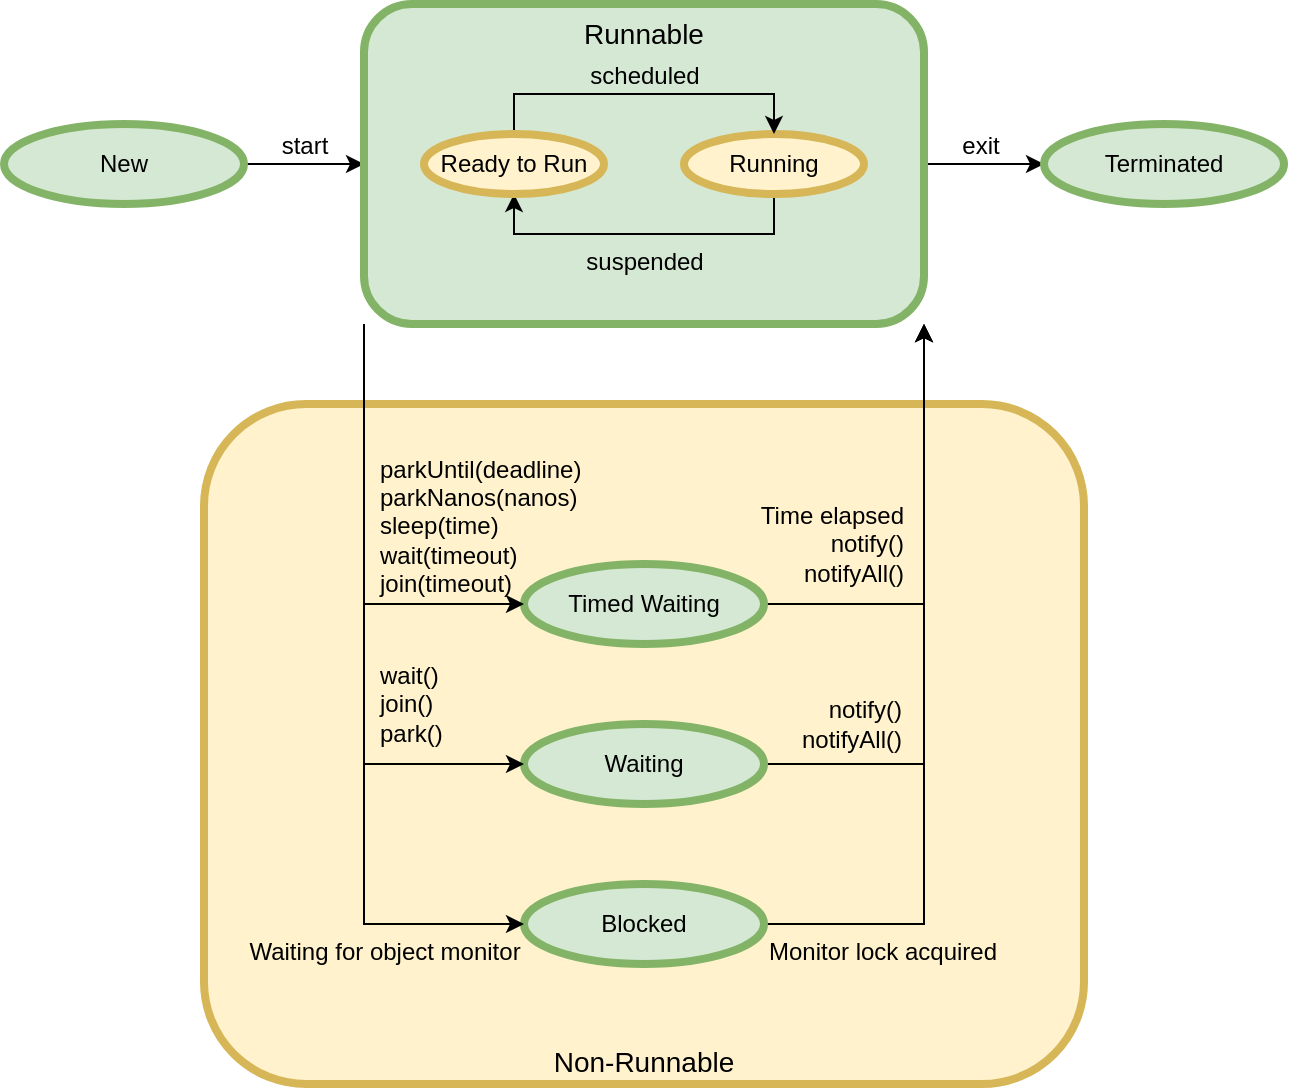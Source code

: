 <mxfile version="17.4.2" type="github">
  <diagram id="tAeMHb9Ar-OXJrSxvU-6" name="Page-1">
    <mxGraphModel dx="634" dy="416" grid="1" gridSize="10" guides="1" tooltips="1" connect="1" arrows="1" fold="1" page="1" pageScale="1" pageWidth="1169" pageHeight="1654" math="0" shadow="0">
      <root>
        <mxCell id="0" />
        <mxCell id="1" parent="0" />
        <mxCell id="wgeoQxnSbOfPKZWMmnW--13" value="Non-Runnable" style="rounded=1;whiteSpace=wrap;html=1;fillColor=#fff2cc;strokeColor=#d6b656;strokeWidth=4;align=center;verticalAlign=bottom;fontSize=14;" vertex="1" parent="1">
          <mxGeometry x="360" y="500" width="440" height="340" as="geometry" />
        </mxCell>
        <mxCell id="wgeoQxnSbOfPKZWMmnW--14" value="start" style="edgeStyle=orthogonalEdgeStyle;rounded=0;orthogonalLoop=1;jettySize=auto;html=1;exitX=1;exitY=0.5;exitDx=0;exitDy=0;entryX=0;entryY=0.5;entryDx=0;entryDy=0;fontSize=12;verticalAlign=bottom;" edge="1" parent="1" source="wgeoQxnSbOfPKZWMmnW--3" target="wgeoQxnSbOfPKZWMmnW--10">
          <mxGeometry relative="1" as="geometry" />
        </mxCell>
        <mxCell id="wgeoQxnSbOfPKZWMmnW--3" value="New" style="ellipse;whiteSpace=wrap;html=1;fillColor=#d5e8d4;strokeColor=#82b366;strokeWidth=4;" vertex="1" parent="1">
          <mxGeometry x="260" y="360" width="120" height="40" as="geometry" />
        </mxCell>
        <mxCell id="wgeoQxnSbOfPKZWMmnW--26" style="edgeStyle=orthogonalEdgeStyle;rounded=0;orthogonalLoop=1;jettySize=auto;html=1;exitX=1;exitY=0.5;exitDx=0;exitDy=0;labelBackgroundColor=none;fontSize=12;entryX=1;entryY=1;entryDx=0;entryDy=0;" edge="1" parent="1" source="wgeoQxnSbOfPKZWMmnW--6" target="wgeoQxnSbOfPKZWMmnW--10">
          <mxGeometry relative="1" as="geometry">
            <mxPoint x="724" y="460" as="targetPoint" />
            <Array as="points">
              <mxPoint x="720" y="680" />
            </Array>
          </mxGeometry>
        </mxCell>
        <mxCell id="wgeoQxnSbOfPKZWMmnW--29" value="&lt;div&gt;notify()&lt;/div&gt;&lt;div&gt;notifyAll()&lt;br&gt;&lt;/div&gt;" style="edgeLabel;html=1;align=right;verticalAlign=middle;resizable=0;points=[];fontSize=12;labelBackgroundColor=none;" vertex="1" connectable="0" parent="wgeoQxnSbOfPKZWMmnW--26">
          <mxGeometry x="-0.696" y="-2" relative="1" as="geometry">
            <mxPoint x="24" y="-22" as="offset" />
          </mxGeometry>
        </mxCell>
        <mxCell id="wgeoQxnSbOfPKZWMmnW--6" value="Waiting" style="ellipse;whiteSpace=wrap;html=1;fillColor=#d5e8d4;strokeColor=#82b366;strokeWidth=4;" vertex="1" parent="1">
          <mxGeometry x="520" y="660" width="120" height="40" as="geometry" />
        </mxCell>
        <mxCell id="wgeoQxnSbOfPKZWMmnW--25" style="edgeStyle=orthogonalEdgeStyle;rounded=0;orthogonalLoop=1;jettySize=auto;html=1;exitX=1;exitY=0.5;exitDx=0;exitDy=0;entryX=1;entryY=1;entryDx=0;entryDy=0;labelBackgroundColor=none;fontSize=12;" edge="1" parent="1" source="wgeoQxnSbOfPKZWMmnW--5" target="wgeoQxnSbOfPKZWMmnW--10">
          <mxGeometry relative="1" as="geometry">
            <Array as="points">
              <mxPoint x="720" y="600" />
            </Array>
          </mxGeometry>
        </mxCell>
        <mxCell id="wgeoQxnSbOfPKZWMmnW--28" value="&lt;div&gt;Time elapsed&lt;/div&gt;&lt;div&gt;notify()&lt;/div&gt;&lt;div&gt;notifyAll()&lt;br&gt;&lt;/div&gt;" style="edgeLabel;html=1;align=right;verticalAlign=middle;resizable=0;points=[];fontSize=12;labelBackgroundColor=none;" vertex="1" connectable="0" parent="wgeoQxnSbOfPKZWMmnW--25">
          <mxGeometry x="-0.693" y="1" relative="1" as="geometry">
            <mxPoint x="36" y="-29" as="offset" />
          </mxGeometry>
        </mxCell>
        <mxCell id="wgeoQxnSbOfPKZWMmnW--5" value="Timed Waiting" style="ellipse;whiteSpace=wrap;html=1;fillColor=#d5e8d4;strokeColor=#82b366;strokeWidth=4;" vertex="1" parent="1">
          <mxGeometry x="520" y="580" width="120" height="40" as="geometry" />
        </mxCell>
        <mxCell id="wgeoQxnSbOfPKZWMmnW--27" style="edgeStyle=orthogonalEdgeStyle;rounded=0;orthogonalLoop=1;jettySize=auto;html=1;exitX=1;exitY=0.5;exitDx=0;exitDy=0;labelBackgroundColor=none;fontSize=12;entryX=1;entryY=1;entryDx=0;entryDy=0;" edge="1" parent="1" source="wgeoQxnSbOfPKZWMmnW--8" target="wgeoQxnSbOfPKZWMmnW--10">
          <mxGeometry relative="1" as="geometry">
            <mxPoint x="724" y="460" as="targetPoint" />
            <Array as="points">
              <mxPoint x="720" y="760" />
            </Array>
          </mxGeometry>
        </mxCell>
        <mxCell id="wgeoQxnSbOfPKZWMmnW--30" value="&lt;div style=&quot;font-size: 12px;&quot;&gt;Monitor lock acquired&lt;/div&gt;" style="edgeLabel;html=1;align=center;verticalAlign=top;resizable=0;points=[];fontSize=12;labelBackgroundColor=none;" vertex="1" connectable="0" parent="wgeoQxnSbOfPKZWMmnW--27">
          <mxGeometry x="-0.82" y="1" relative="1" as="geometry">
            <mxPoint x="25" y="1" as="offset" />
          </mxGeometry>
        </mxCell>
        <mxCell id="wgeoQxnSbOfPKZWMmnW--8" value="Blocked" style="ellipse;whiteSpace=wrap;html=1;fillColor=#d5e8d4;strokeColor=#82b366;strokeWidth=4;" vertex="1" parent="1">
          <mxGeometry x="520" y="740" width="120" height="40" as="geometry" />
        </mxCell>
        <mxCell id="wgeoQxnSbOfPKZWMmnW--15" style="edgeStyle=orthogonalEdgeStyle;rounded=0;orthogonalLoop=1;jettySize=auto;html=1;exitX=1;exitY=0.5;exitDx=0;exitDy=0;entryX=0;entryY=0.5;entryDx=0;entryDy=0;" edge="1" parent="1" source="wgeoQxnSbOfPKZWMmnW--10" target="wgeoQxnSbOfPKZWMmnW--9">
          <mxGeometry relative="1" as="geometry" />
        </mxCell>
        <mxCell id="wgeoQxnSbOfPKZWMmnW--16" value="exit" style="edgeLabel;html=1;align=center;verticalAlign=bottom;resizable=0;points=[];fontSize=12;" vertex="1" connectable="0" parent="wgeoQxnSbOfPKZWMmnW--15">
          <mxGeometry x="-0.081" y="1" relative="1" as="geometry">
            <mxPoint as="offset" />
          </mxGeometry>
        </mxCell>
        <mxCell id="wgeoQxnSbOfPKZWMmnW--19" style="edgeStyle=orthogonalEdgeStyle;rounded=0;orthogonalLoop=1;jettySize=auto;html=1;exitX=0;exitY=1;exitDx=0;exitDy=0;entryX=0;entryY=0.5;entryDx=0;entryDy=0;fontSize=12;" edge="1" parent="1" source="wgeoQxnSbOfPKZWMmnW--10" target="wgeoQxnSbOfPKZWMmnW--5">
          <mxGeometry relative="1" as="geometry" />
        </mxCell>
        <mxCell id="wgeoQxnSbOfPKZWMmnW--20" value="&lt;div style=&quot;font-size: 12px&quot;&gt;parkUntil(deadline)&lt;/div&gt;&lt;div style=&quot;font-size: 12px&quot;&gt;parkNanos(nanos)&lt;/div&gt;&lt;div style=&quot;font-size: 12px&quot;&gt;sleep(time)&lt;/div&gt;&lt;div style=&quot;font-size: 12px&quot;&gt;wait(timeout)&lt;/div&gt;&lt;div style=&quot;font-size: 12px&quot;&gt;join(timeout)&lt;/div&gt;" style="edgeLabel;html=1;align=left;verticalAlign=middle;resizable=0;points=[];fontSize=12;labelBackgroundColor=none;" vertex="1" connectable="0" parent="wgeoQxnSbOfPKZWMmnW--19">
          <mxGeometry x="-0.687" y="1" relative="1" as="geometry">
            <mxPoint x="5" y="66" as="offset" />
          </mxGeometry>
        </mxCell>
        <mxCell id="wgeoQxnSbOfPKZWMmnW--21" style="edgeStyle=orthogonalEdgeStyle;rounded=0;orthogonalLoop=1;jettySize=auto;html=1;exitX=0;exitY=1;exitDx=0;exitDy=0;entryX=0;entryY=0.5;entryDx=0;entryDy=0;labelBackgroundColor=none;fontSize=12;" edge="1" parent="1" source="wgeoQxnSbOfPKZWMmnW--10" target="wgeoQxnSbOfPKZWMmnW--6">
          <mxGeometry relative="1" as="geometry" />
        </mxCell>
        <mxCell id="wgeoQxnSbOfPKZWMmnW--22" value="&lt;div&gt;wait()&lt;/div&gt;&lt;div&gt;join()&lt;/div&gt;&lt;div&gt;park()&lt;br&gt;&lt;/div&gt;" style="edgeLabel;html=1;align=left;verticalAlign=middle;resizable=0;points=[];fontSize=12;labelBackgroundColor=none;" vertex="1" connectable="0" parent="wgeoQxnSbOfPKZWMmnW--21">
          <mxGeometry x="0.178" y="1" relative="1" as="geometry">
            <mxPoint x="5" y="13" as="offset" />
          </mxGeometry>
        </mxCell>
        <mxCell id="wgeoQxnSbOfPKZWMmnW--23" style="edgeStyle=orthogonalEdgeStyle;rounded=0;orthogonalLoop=1;jettySize=auto;html=1;exitX=0;exitY=1;exitDx=0;exitDy=0;entryX=0;entryY=0.5;entryDx=0;entryDy=0;labelBackgroundColor=none;fontSize=12;" edge="1" parent="1" source="wgeoQxnSbOfPKZWMmnW--10" target="wgeoQxnSbOfPKZWMmnW--8">
          <mxGeometry relative="1" as="geometry" />
        </mxCell>
        <mxCell id="wgeoQxnSbOfPKZWMmnW--24" value="&lt;div&gt;Waiting for object monitor&lt;br&gt;&lt;/div&gt;" style="edgeLabel;html=1;align=center;verticalAlign=top;resizable=0;points=[];fontSize=12;labelBackgroundColor=none;" vertex="1" connectable="0" parent="wgeoQxnSbOfPKZWMmnW--23">
          <mxGeometry x="0.462" y="2" relative="1" as="geometry">
            <mxPoint x="8" y="22" as="offset" />
          </mxGeometry>
        </mxCell>
        <mxCell id="wgeoQxnSbOfPKZWMmnW--10" value="Runnable" style="rounded=1;whiteSpace=wrap;html=1;fillColor=#d5e8d4;strokeColor=#82b366;strokeWidth=4;align=center;verticalAlign=top;fontSize=14;" vertex="1" parent="1">
          <mxGeometry x="440" y="300" width="280" height="160" as="geometry" />
        </mxCell>
        <mxCell id="wgeoQxnSbOfPKZWMmnW--9" value="Terminated" style="ellipse;whiteSpace=wrap;html=1;fillColor=#d5e8d4;strokeColor=#82b366;strokeWidth=4;" vertex="1" parent="1">
          <mxGeometry x="780" y="360" width="120" height="40" as="geometry" />
        </mxCell>
        <mxCell id="wgeoQxnSbOfPKZWMmnW--18" value="suspended" style="edgeStyle=orthogonalEdgeStyle;rounded=0;orthogonalLoop=1;jettySize=auto;html=1;exitX=0.5;exitY=1;exitDx=0;exitDy=0;entryX=0.5;entryY=1;entryDx=0;entryDy=0;fontSize=12;verticalAlign=top;labelBackgroundColor=none;" edge="1" parent="1" source="wgeoQxnSbOfPKZWMmnW--11" target="wgeoQxnSbOfPKZWMmnW--12">
          <mxGeometry relative="1" as="geometry" />
        </mxCell>
        <mxCell id="wgeoQxnSbOfPKZWMmnW--11" value="Running" style="ellipse;whiteSpace=wrap;html=1;fillColor=#fff2cc;strokeColor=#d6b656;strokeWidth=4;" vertex="1" parent="1">
          <mxGeometry x="600" y="365" width="90" height="30" as="geometry" />
        </mxCell>
        <mxCell id="wgeoQxnSbOfPKZWMmnW--17" value="scheduled" style="edgeStyle=orthogonalEdgeStyle;rounded=0;orthogonalLoop=1;jettySize=auto;html=1;exitX=0.5;exitY=0;exitDx=0;exitDy=0;entryX=0.5;entryY=0;entryDx=0;entryDy=0;fontSize=12;verticalAlign=bottom;labelBackgroundColor=none;" edge="1" parent="1" source="wgeoQxnSbOfPKZWMmnW--12" target="wgeoQxnSbOfPKZWMmnW--11">
          <mxGeometry relative="1" as="geometry" />
        </mxCell>
        <mxCell id="wgeoQxnSbOfPKZWMmnW--12" value="Ready to Run" style="ellipse;whiteSpace=wrap;html=1;fillColor=#fff2cc;strokeColor=#d6b656;strokeWidth=4;" vertex="1" parent="1">
          <mxGeometry x="470" y="365" width="90" height="30" as="geometry" />
        </mxCell>
      </root>
    </mxGraphModel>
  </diagram>
</mxfile>
